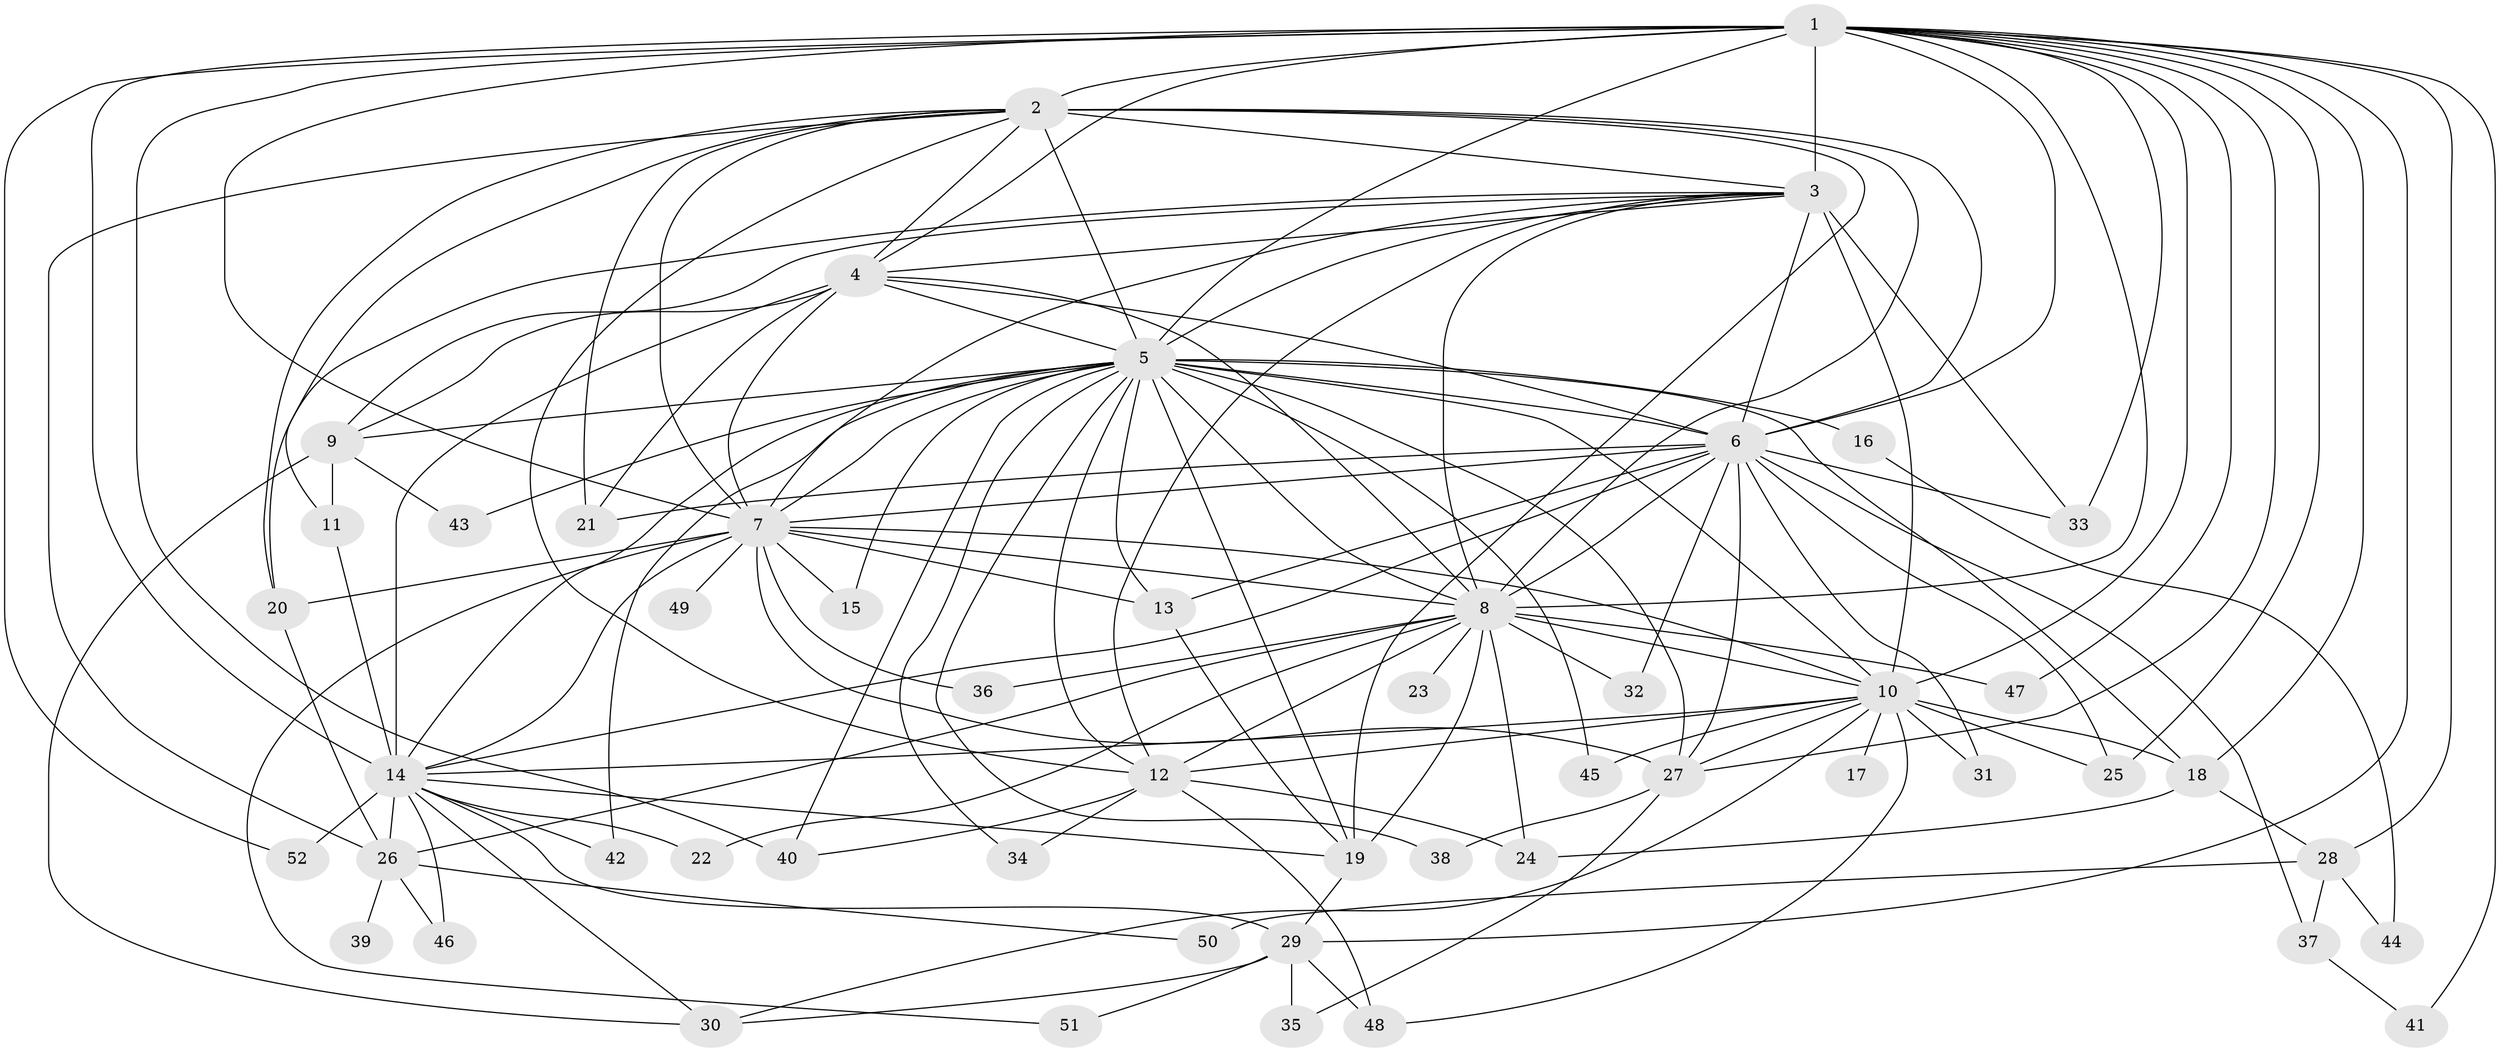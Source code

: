 // original degree distribution, {15: 0.009708737864077669, 14: 0.009708737864077669, 24: 0.009708737864077669, 22: 0.009708737864077669, 30: 0.009708737864077669, 18: 0.009708737864077669, 19: 0.009708737864077669, 20: 0.009708737864077669, 21: 0.009708737864077669, 17: 0.009708737864077669, 4: 0.05825242718446602, 3: 0.18446601941747573, 2: 0.5533980582524272, 5: 0.04854368932038835, 6: 0.02912621359223301, 9: 0.009708737864077669, 8: 0.009708737864077669, 7: 0.009708737864077669}
// Generated by graph-tools (version 1.1) at 2025/34/03/09/25 02:34:53]
// undirected, 52 vertices, 143 edges
graph export_dot {
graph [start="1"]
  node [color=gray90,style=filled];
  1;
  2;
  3;
  4;
  5;
  6;
  7;
  8;
  9;
  10;
  11;
  12;
  13;
  14;
  15;
  16;
  17;
  18;
  19;
  20;
  21;
  22;
  23;
  24;
  25;
  26;
  27;
  28;
  29;
  30;
  31;
  32;
  33;
  34;
  35;
  36;
  37;
  38;
  39;
  40;
  41;
  42;
  43;
  44;
  45;
  46;
  47;
  48;
  49;
  50;
  51;
  52;
  1 -- 2 [weight=4.0];
  1 -- 3 [weight=2.0];
  1 -- 4 [weight=2.0];
  1 -- 5 [weight=2.0];
  1 -- 6 [weight=2.0];
  1 -- 7 [weight=2.0];
  1 -- 8 [weight=3.0];
  1 -- 10 [weight=1.0];
  1 -- 14 [weight=1.0];
  1 -- 18 [weight=1.0];
  1 -- 25 [weight=1.0];
  1 -- 27 [weight=1.0];
  1 -- 28 [weight=1.0];
  1 -- 29 [weight=1.0];
  1 -- 33 [weight=1.0];
  1 -- 40 [weight=1.0];
  1 -- 41 [weight=1.0];
  1 -- 47 [weight=1.0];
  1 -- 52 [weight=1.0];
  2 -- 3 [weight=3.0];
  2 -- 4 [weight=3.0];
  2 -- 5 [weight=3.0];
  2 -- 6 [weight=2.0];
  2 -- 7 [weight=3.0];
  2 -- 8 [weight=2.0];
  2 -- 11 [weight=1.0];
  2 -- 12 [weight=1.0];
  2 -- 19 [weight=2.0];
  2 -- 20 [weight=1.0];
  2 -- 21 [weight=1.0];
  2 -- 26 [weight=1.0];
  3 -- 4 [weight=1.0];
  3 -- 5 [weight=1.0];
  3 -- 6 [weight=1.0];
  3 -- 7 [weight=1.0];
  3 -- 8 [weight=1.0];
  3 -- 9 [weight=1.0];
  3 -- 10 [weight=10.0];
  3 -- 12 [weight=1.0];
  3 -- 20 [weight=1.0];
  3 -- 33 [weight=1.0];
  4 -- 5 [weight=1.0];
  4 -- 6 [weight=1.0];
  4 -- 7 [weight=1.0];
  4 -- 8 [weight=1.0];
  4 -- 9 [weight=2.0];
  4 -- 14 [weight=9.0];
  4 -- 21 [weight=1.0];
  5 -- 6 [weight=2.0];
  5 -- 7 [weight=1.0];
  5 -- 8 [weight=1.0];
  5 -- 9 [weight=2.0];
  5 -- 10 [weight=2.0];
  5 -- 12 [weight=1.0];
  5 -- 13 [weight=1.0];
  5 -- 14 [weight=1.0];
  5 -- 15 [weight=1.0];
  5 -- 16 [weight=1.0];
  5 -- 18 [weight=1.0];
  5 -- 19 [weight=1.0];
  5 -- 27 [weight=1.0];
  5 -- 34 [weight=1.0];
  5 -- 38 [weight=1.0];
  5 -- 40 [weight=1.0];
  5 -- 42 [weight=1.0];
  5 -- 43 [weight=1.0];
  5 -- 45 [weight=1.0];
  6 -- 7 [weight=1.0];
  6 -- 8 [weight=1.0];
  6 -- 13 [weight=1.0];
  6 -- 14 [weight=1.0];
  6 -- 21 [weight=1.0];
  6 -- 25 [weight=1.0];
  6 -- 27 [weight=1.0];
  6 -- 31 [weight=1.0];
  6 -- 32 [weight=1.0];
  6 -- 33 [weight=1.0];
  6 -- 37 [weight=1.0];
  7 -- 8 [weight=1.0];
  7 -- 10 [weight=1.0];
  7 -- 13 [weight=1.0];
  7 -- 14 [weight=1.0];
  7 -- 15 [weight=1.0];
  7 -- 20 [weight=1.0];
  7 -- 27 [weight=1.0];
  7 -- 36 [weight=1.0];
  7 -- 49 [weight=1.0];
  7 -- 51 [weight=1.0];
  8 -- 10 [weight=1.0];
  8 -- 12 [weight=1.0];
  8 -- 19 [weight=1.0];
  8 -- 22 [weight=1.0];
  8 -- 23 [weight=1.0];
  8 -- 24 [weight=1.0];
  8 -- 26 [weight=1.0];
  8 -- 32 [weight=1.0];
  8 -- 36 [weight=1.0];
  8 -- 47 [weight=1.0];
  9 -- 11 [weight=1.0];
  9 -- 30 [weight=1.0];
  9 -- 43 [weight=1.0];
  10 -- 12 [weight=1.0];
  10 -- 14 [weight=1.0];
  10 -- 17 [weight=1.0];
  10 -- 18 [weight=1.0];
  10 -- 25 [weight=1.0];
  10 -- 27 [weight=1.0];
  10 -- 30 [weight=1.0];
  10 -- 31 [weight=1.0];
  10 -- 45 [weight=1.0];
  10 -- 48 [weight=1.0];
  11 -- 14 [weight=1.0];
  12 -- 24 [weight=1.0];
  12 -- 34 [weight=1.0];
  12 -- 40 [weight=1.0];
  12 -- 48 [weight=1.0];
  13 -- 19 [weight=1.0];
  14 -- 19 [weight=1.0];
  14 -- 22 [weight=1.0];
  14 -- 26 [weight=2.0];
  14 -- 29 [weight=1.0];
  14 -- 30 [weight=1.0];
  14 -- 42 [weight=1.0];
  14 -- 46 [weight=1.0];
  14 -- 52 [weight=1.0];
  16 -- 44 [weight=1.0];
  18 -- 24 [weight=1.0];
  18 -- 28 [weight=1.0];
  19 -- 29 [weight=1.0];
  20 -- 26 [weight=1.0];
  26 -- 39 [weight=1.0];
  26 -- 46 [weight=1.0];
  26 -- 50 [weight=1.0];
  27 -- 35 [weight=1.0];
  27 -- 38 [weight=1.0];
  28 -- 37 [weight=1.0];
  28 -- 44 [weight=1.0];
  28 -- 50 [weight=1.0];
  29 -- 30 [weight=1.0];
  29 -- 35 [weight=1.0];
  29 -- 48 [weight=1.0];
  29 -- 51 [weight=1.0];
  37 -- 41 [weight=1.0];
}
